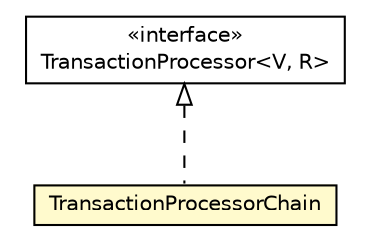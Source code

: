 #!/usr/local/bin/dot
#
# Class diagram 
# Generated by UMLGraph version 5.1 (http://www.umlgraph.org/)
#

digraph G {
	edge [fontname="Helvetica",fontsize=10,labelfontname="Helvetica",labelfontsize=10];
	node [fontname="Helvetica",fontsize=10,shape=plaintext];
	nodesep=0.25;
	ranksep=0.5;
	// org.androidtransfuse.processor.TransactionProcessorChain
	c88203 [label=<<table title="org.androidtransfuse.processor.TransactionProcessorChain" border="0" cellborder="1" cellspacing="0" cellpadding="2" port="p" bgcolor="lemonChiffon" href="./TransactionProcessorChain.html">
		<tr><td><table border="0" cellspacing="0" cellpadding="1">
<tr><td align="center" balign="center"> TransactionProcessorChain </td></tr>
		</table></td></tr>
		</table>>, fontname="Helvetica", fontcolor="black", fontsize=10.0];
	// org.androidtransfuse.processor.TransactionProcessor<V, R>
	c88220 [label=<<table title="org.androidtransfuse.processor.TransactionProcessor" border="0" cellborder="1" cellspacing="0" cellpadding="2" port="p" href="./TransactionProcessor.html">
		<tr><td><table border="0" cellspacing="0" cellpadding="1">
<tr><td align="center" balign="center"> &#171;interface&#187; </td></tr>
<tr><td align="center" balign="center"> TransactionProcessor&lt;V, R&gt; </td></tr>
		</table></td></tr>
		</table>>, fontname="Helvetica", fontcolor="black", fontsize=10.0];
	//org.androidtransfuse.processor.TransactionProcessorChain implements org.androidtransfuse.processor.TransactionProcessor<V, R>
	c88220:p -> c88203:p [dir=back,arrowtail=empty,style=dashed];
}

